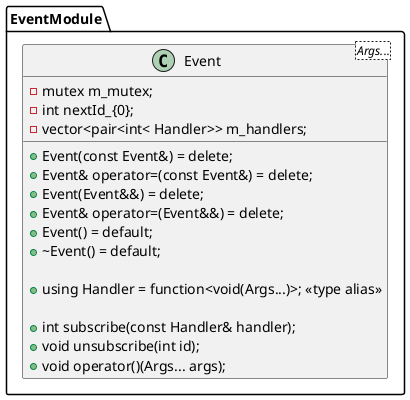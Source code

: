 @startuml
package EventModule
{
    class Event <Args...>
    {
        -mutex m_mutex;
        -int nextId_{0};
        -vector<pair<int< Handler>> m_handlers;

        +Event(const Event&) = delete;
        +Event& operator=(const Event&) = delete;
        +Event(Event&&) = delete;
        +Event& operator=(Event&&) = delete;
        +Event() = default;
        +~Event() = default;

        +using Handler = function<void(Args...)>; <<type alias>>

        +int subscribe(const Handler& handler);
        +void unsubscribe(int id);
        +void operator()(Args... args);
    }
}
@enduml